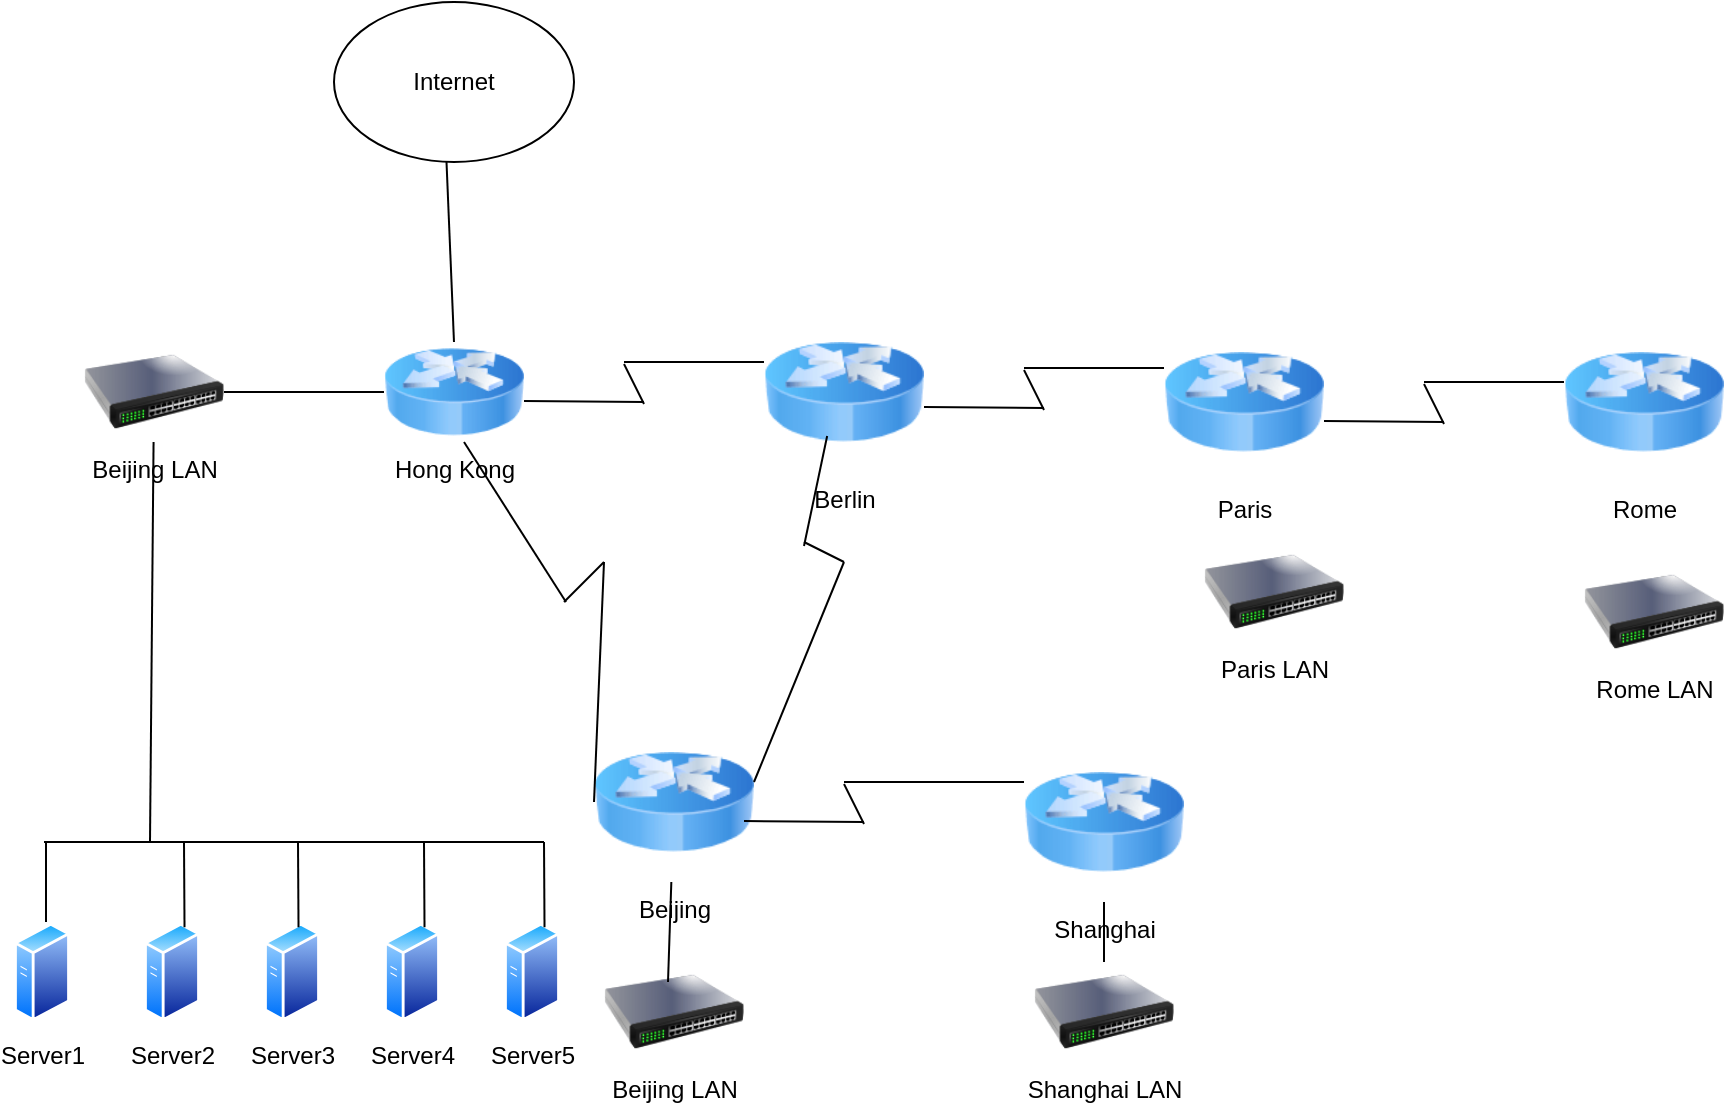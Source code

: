 <mxfile version="13.9.9" type="github">
  <diagram id="J4sxEQqpXDz7WTKowsPH" name="Page-1">
    <mxGraphModel dx="946" dy="566" grid="1" gridSize="10" guides="1" tooltips="1" connect="1" arrows="1" fold="1" page="1" pageScale="1" pageWidth="850" pageHeight="1100" math="0" shadow="0">
      <root>
        <mxCell id="0" />
        <mxCell id="1" parent="0" />
        <mxCell id="hGcN8vvp8rt8pjComexK-1" value="Hong Kong" style="image;html=1;image=img/lib/clip_art/networking/Router_Icon_128x128.png" vertex="1" parent="1">
          <mxGeometry x="220" y="180" width="70" height="50" as="geometry" />
        </mxCell>
        <mxCell id="hGcN8vvp8rt8pjComexK-2" value="Berlin" style="image;html=1;image=img/lib/clip_art/networking/Router_Icon_128x128.png" vertex="1" parent="1">
          <mxGeometry x="410" y="165" width="80" height="80" as="geometry" />
        </mxCell>
        <mxCell id="hGcN8vvp8rt8pjComexK-5" value="Beijing LAN" style="image;html=1;image=img/lib/clip_art/networking/Switch_128x128.png" vertex="1" parent="1">
          <mxGeometry x="330" y="490" width="70" height="50" as="geometry" />
        </mxCell>
        <mxCell id="hGcN8vvp8rt8pjComexK-9" value="Beijing" style="image;html=1;image=img/lib/clip_art/networking/Router_Icon_128x128.png" vertex="1" parent="1">
          <mxGeometry x="325" y="370" width="80" height="80" as="geometry" />
        </mxCell>
        <mxCell id="hGcN8vvp8rt8pjComexK-10" value="Shanghai" style="image;html=1;image=img/lib/clip_art/networking/Router_Icon_128x128.png" vertex="1" parent="1">
          <mxGeometry x="540" y="380" width="80" height="80" as="geometry" />
        </mxCell>
        <mxCell id="hGcN8vvp8rt8pjComexK-11" value="Paris" style="image;html=1;image=img/lib/clip_art/networking/Router_Icon_128x128.png" vertex="1" parent="1">
          <mxGeometry x="610" y="170" width="80" height="80" as="geometry" />
        </mxCell>
        <mxCell id="hGcN8vvp8rt8pjComexK-12" value="Rome" style="image;html=1;image=img/lib/clip_art/networking/Router_Icon_128x128.png" vertex="1" parent="1">
          <mxGeometry x="810" y="170" width="80" height="80" as="geometry" />
        </mxCell>
        <mxCell id="hGcN8vvp8rt8pjComexK-13" value="Rome LAN" style="image;html=1;image=img/lib/clip_art/networking/Switch_128x128.png" vertex="1" parent="1">
          <mxGeometry x="820" y="290" width="70" height="50" as="geometry" />
        </mxCell>
        <mxCell id="hGcN8vvp8rt8pjComexK-14" value="Paris LAN" style="image;html=1;image=img/lib/clip_art/networking/Switch_128x128.png" vertex="1" parent="1">
          <mxGeometry x="630" y="280" width="70" height="50" as="geometry" />
        </mxCell>
        <mxCell id="hGcN8vvp8rt8pjComexK-17" value="" style="endArrow=none;html=1;exitX=0.5;exitY=0;exitDx=0;exitDy=0;" edge="1" parent="1" source="hGcN8vvp8rt8pjComexK-1">
          <mxGeometry width="50" height="50" relative="1" as="geometry">
            <mxPoint x="250" y="130" as="sourcePoint" />
            <mxPoint x="250" y="60" as="targetPoint" />
          </mxGeometry>
        </mxCell>
        <mxCell id="hGcN8vvp8rt8pjComexK-18" value="Internet" style="ellipse;whiteSpace=wrap;html=1;" vertex="1" parent="1">
          <mxGeometry x="195" y="10" width="120" height="80" as="geometry" />
        </mxCell>
        <mxCell id="hGcN8vvp8rt8pjComexK-19" value="Beijing LAN" style="image;html=1;image=img/lib/clip_art/networking/Switch_128x128.png" vertex="1" parent="1">
          <mxGeometry x="70" y="180" width="70" height="50" as="geometry" />
        </mxCell>
        <mxCell id="hGcN8vvp8rt8pjComexK-20" value="Server1" style="aspect=fixed;perimeter=ellipsePerimeter;html=1;align=center;shadow=0;dashed=0;spacingTop=3;image;image=img/lib/active_directory/generic_server.svg;" vertex="1" parent="1">
          <mxGeometry x="35" y="470" width="28.0" height="50" as="geometry" />
        </mxCell>
        <mxCell id="hGcN8vvp8rt8pjComexK-21" value="Server2" style="aspect=fixed;perimeter=ellipsePerimeter;html=1;align=center;shadow=0;dashed=0;spacingTop=3;image;image=img/lib/active_directory/generic_server.svg;" vertex="1" parent="1">
          <mxGeometry x="100" y="470" width="28.0" height="50" as="geometry" />
        </mxCell>
        <mxCell id="hGcN8vvp8rt8pjComexK-22" value="Server3" style="aspect=fixed;perimeter=ellipsePerimeter;html=1;align=center;shadow=0;dashed=0;spacingTop=3;image;image=img/lib/active_directory/generic_server.svg;" vertex="1" parent="1">
          <mxGeometry x="160" y="470" width="28.0" height="50" as="geometry" />
        </mxCell>
        <mxCell id="hGcN8vvp8rt8pjComexK-23" value="Server4" style="aspect=fixed;perimeter=ellipsePerimeter;html=1;align=center;shadow=0;dashed=0;spacingTop=3;image;image=img/lib/active_directory/generic_server.svg;" vertex="1" parent="1">
          <mxGeometry x="220" y="470" width="28.0" height="50" as="geometry" />
        </mxCell>
        <mxCell id="hGcN8vvp8rt8pjComexK-24" value="Server5" style="aspect=fixed;perimeter=ellipsePerimeter;html=1;align=center;shadow=0;dashed=0;spacingTop=3;image;image=img/lib/active_directory/generic_server.svg;" vertex="1" parent="1">
          <mxGeometry x="280" y="470" width="28.0" height="50" as="geometry" />
        </mxCell>
        <mxCell id="hGcN8vvp8rt8pjComexK-25" value="" style="endArrow=none;html=1;" edge="1" parent="1">
          <mxGeometry width="50" height="50" relative="1" as="geometry">
            <mxPoint x="50" y="430" as="sourcePoint" />
            <mxPoint x="300" y="430" as="targetPoint" />
          </mxGeometry>
        </mxCell>
        <mxCell id="hGcN8vvp8rt8pjComexK-26" value="" style="endArrow=none;html=1;" edge="1" parent="1" target="hGcN8vvp8rt8pjComexK-19">
          <mxGeometry width="50" height="50" relative="1" as="geometry">
            <mxPoint x="103" y="430" as="sourcePoint" />
            <mxPoint x="70" y="360" as="targetPoint" />
          </mxGeometry>
        </mxCell>
        <mxCell id="hGcN8vvp8rt8pjComexK-27" value="" style="endArrow=none;html=1;exitX=0.5;exitY=0;exitDx=0;exitDy=0;" edge="1" parent="1">
          <mxGeometry width="50" height="50" relative="1" as="geometry">
            <mxPoint x="51" y="470" as="sourcePoint" />
            <mxPoint x="51" y="430" as="targetPoint" />
          </mxGeometry>
        </mxCell>
        <mxCell id="hGcN8vvp8rt8pjComexK-28" value="" style="endArrow=none;html=1;exitX=0.75;exitY=0;exitDx=0;exitDy=0;" edge="1" parent="1" source="hGcN8vvp8rt8pjComexK-21">
          <mxGeometry width="50" height="50" relative="1" as="geometry">
            <mxPoint x="74" y="480" as="sourcePoint" />
            <mxPoint x="120" y="430" as="targetPoint" />
          </mxGeometry>
        </mxCell>
        <mxCell id="hGcN8vvp8rt8pjComexK-29" value="" style="endArrow=none;html=1;exitX=0.75;exitY=0;exitDx=0;exitDy=0;" edge="1" parent="1">
          <mxGeometry width="50" height="50" relative="1" as="geometry">
            <mxPoint x="177.261" y="472.639" as="sourcePoint" />
            <mxPoint x="177" y="430" as="targetPoint" />
          </mxGeometry>
        </mxCell>
        <mxCell id="hGcN8vvp8rt8pjComexK-30" value="" style="endArrow=none;html=1;exitX=0.75;exitY=0;exitDx=0;exitDy=0;" edge="1" parent="1" source="hGcN8vvp8rt8pjComexK-23">
          <mxGeometry width="50" height="50" relative="1" as="geometry">
            <mxPoint x="66" y="480" as="sourcePoint" />
            <mxPoint x="240" y="430" as="targetPoint" />
          </mxGeometry>
        </mxCell>
        <mxCell id="hGcN8vvp8rt8pjComexK-31" value="" style="endArrow=none;html=1;exitX=0.75;exitY=0;exitDx=0;exitDy=0;" edge="1" parent="1" source="hGcN8vvp8rt8pjComexK-24">
          <mxGeometry width="50" height="50" relative="1" as="geometry">
            <mxPoint x="250.261" y="482.639" as="sourcePoint" />
            <mxPoint x="300" y="430" as="targetPoint" />
          </mxGeometry>
        </mxCell>
        <mxCell id="hGcN8vvp8rt8pjComexK-32" value="" style="endArrow=none;html=1;exitX=1;exitY=0.5;exitDx=0;exitDy=0;entryX=0;entryY=0.5;entryDx=0;entryDy=0;" edge="1" parent="1" source="hGcN8vvp8rt8pjComexK-19" target="hGcN8vvp8rt8pjComexK-1">
          <mxGeometry width="50" height="50" relative="1" as="geometry">
            <mxPoint x="80" y="150" as="sourcePoint" />
            <mxPoint x="130" y="100" as="targetPoint" />
          </mxGeometry>
        </mxCell>
        <mxCell id="hGcN8vvp8rt8pjComexK-36" value="" style="group" vertex="1" connectable="0" parent="1">
          <mxGeometry x="290" y="190" width="120" height="42" as="geometry" />
        </mxCell>
        <mxCell id="hGcN8vvp8rt8pjComexK-33" value="" style="endArrow=none;html=1;exitX=1;exitY=0.5;exitDx=0;exitDy=0;" edge="1" parent="hGcN8vvp8rt8pjComexK-36">
          <mxGeometry width="50" height="50" relative="1" as="geometry">
            <mxPoint y="19.5" as="sourcePoint" />
            <mxPoint x="60" y="20" as="targetPoint" />
          </mxGeometry>
        </mxCell>
        <mxCell id="hGcN8vvp8rt8pjComexK-34" value="" style="endArrow=none;html=1;" edge="1" parent="hGcN8vvp8rt8pjComexK-36">
          <mxGeometry width="50" height="50" relative="1" as="geometry">
            <mxPoint x="60" y="21" as="sourcePoint" />
            <mxPoint x="50" y="1" as="targetPoint" />
          </mxGeometry>
        </mxCell>
        <mxCell id="hGcN8vvp8rt8pjComexK-35" value="" style="endArrow=none;html=1;exitX=1;exitY=0.5;exitDx=0;exitDy=0;" edge="1" parent="hGcN8vvp8rt8pjComexK-36">
          <mxGeometry width="50" height="50" relative="1" as="geometry">
            <mxPoint x="50" as="sourcePoint" />
            <mxPoint x="120" as="targetPoint" />
          </mxGeometry>
        </mxCell>
        <mxCell id="hGcN8vvp8rt8pjComexK-37" value="" style="group" vertex="1" connectable="0" parent="1">
          <mxGeometry x="490" y="193" width="120" height="21" as="geometry" />
        </mxCell>
        <mxCell id="hGcN8vvp8rt8pjComexK-38" value="" style="endArrow=none;html=1;exitX=1;exitY=0.5;exitDx=0;exitDy=0;" edge="1" parent="hGcN8vvp8rt8pjComexK-37">
          <mxGeometry width="50" height="50" relative="1" as="geometry">
            <mxPoint y="19.5" as="sourcePoint" />
            <mxPoint x="60" y="20" as="targetPoint" />
          </mxGeometry>
        </mxCell>
        <mxCell id="hGcN8vvp8rt8pjComexK-39" value="" style="endArrow=none;html=1;" edge="1" parent="hGcN8vvp8rt8pjComexK-37">
          <mxGeometry width="50" height="50" relative="1" as="geometry">
            <mxPoint x="60" y="21" as="sourcePoint" />
            <mxPoint x="50" y="1" as="targetPoint" />
          </mxGeometry>
        </mxCell>
        <mxCell id="hGcN8vvp8rt8pjComexK-40" value="" style="endArrow=none;html=1;exitX=1;exitY=0.5;exitDx=0;exitDy=0;" edge="1" parent="hGcN8vvp8rt8pjComexK-37">
          <mxGeometry width="50" height="50" relative="1" as="geometry">
            <mxPoint x="50" as="sourcePoint" />
            <mxPoint x="120" as="targetPoint" />
          </mxGeometry>
        </mxCell>
        <mxCell id="hGcN8vvp8rt8pjComexK-41" value="" style="group" vertex="1" connectable="0" parent="1">
          <mxGeometry x="690" y="200" width="120" height="21" as="geometry" />
        </mxCell>
        <mxCell id="hGcN8vvp8rt8pjComexK-42" value="" style="endArrow=none;html=1;exitX=1;exitY=0.5;exitDx=0;exitDy=0;" edge="1" parent="hGcN8vvp8rt8pjComexK-41">
          <mxGeometry width="50" height="50" relative="1" as="geometry">
            <mxPoint y="19.5" as="sourcePoint" />
            <mxPoint x="60" y="20" as="targetPoint" />
          </mxGeometry>
        </mxCell>
        <mxCell id="hGcN8vvp8rt8pjComexK-43" value="" style="endArrow=none;html=1;" edge="1" parent="hGcN8vvp8rt8pjComexK-41">
          <mxGeometry width="50" height="50" relative="1" as="geometry">
            <mxPoint x="60" y="21" as="sourcePoint" />
            <mxPoint x="50" y="1" as="targetPoint" />
          </mxGeometry>
        </mxCell>
        <mxCell id="hGcN8vvp8rt8pjComexK-44" value="" style="endArrow=none;html=1;exitX=1;exitY=0.5;exitDx=0;exitDy=0;" edge="1" parent="hGcN8vvp8rt8pjComexK-41">
          <mxGeometry width="50" height="50" relative="1" as="geometry">
            <mxPoint x="50" as="sourcePoint" />
            <mxPoint x="120" as="targetPoint" />
          </mxGeometry>
        </mxCell>
        <mxCell id="hGcN8vvp8rt8pjComexK-46" value="" style="endArrow=none;html=1;exitX=1;exitY=0.5;exitDx=0;exitDy=0;" edge="1" parent="1">
          <mxGeometry width="50" height="50" relative="1" as="geometry">
            <mxPoint x="260" y="230" as="sourcePoint" />
            <mxPoint x="311" y="310" as="targetPoint" />
          </mxGeometry>
        </mxCell>
        <mxCell id="hGcN8vvp8rt8pjComexK-50" value="" style="endArrow=none;html=1;" edge="1" parent="1">
          <mxGeometry width="50" height="50" relative="1" as="geometry">
            <mxPoint x="330" y="290" as="sourcePoint" />
            <mxPoint x="310" y="310" as="targetPoint" />
          </mxGeometry>
        </mxCell>
        <mxCell id="hGcN8vvp8rt8pjComexK-51" value="" style="endArrow=none;html=1;exitX=1;exitY=0.5;exitDx=0;exitDy=0;entryX=0;entryY=0.5;entryDx=0;entryDy=0;" edge="1" parent="1" target="hGcN8vvp8rt8pjComexK-9">
          <mxGeometry width="50" height="50" relative="1" as="geometry">
            <mxPoint x="330" y="290" as="sourcePoint" />
            <mxPoint x="381" y="370" as="targetPoint" />
          </mxGeometry>
        </mxCell>
        <mxCell id="hGcN8vvp8rt8pjComexK-52" value="" style="endArrow=none;html=1;" edge="1" parent="1">
          <mxGeometry width="50" height="50" relative="1" as="geometry">
            <mxPoint x="430" y="282" as="sourcePoint" />
            <mxPoint x="441.579" y="227" as="targetPoint" />
          </mxGeometry>
        </mxCell>
        <mxCell id="hGcN8vvp8rt8pjComexK-53" value="" style="endArrow=none;html=1;" edge="1" parent="1">
          <mxGeometry width="50" height="50" relative="1" as="geometry">
            <mxPoint x="430" y="280" as="sourcePoint" />
            <mxPoint x="450" y="290" as="targetPoint" />
          </mxGeometry>
        </mxCell>
        <mxCell id="hGcN8vvp8rt8pjComexK-54" value="" style="endArrow=none;html=1;" edge="1" parent="1">
          <mxGeometry width="50" height="50" relative="1" as="geometry">
            <mxPoint x="405" y="400" as="sourcePoint" />
            <mxPoint x="450" y="290" as="targetPoint" />
          </mxGeometry>
        </mxCell>
        <mxCell id="hGcN8vvp8rt8pjComexK-55" value="" style="group" vertex="1" connectable="0" parent="1">
          <mxGeometry x="400" y="400" width="120" height="21" as="geometry" />
        </mxCell>
        <mxCell id="hGcN8vvp8rt8pjComexK-56" value="" style="endArrow=none;html=1;exitX=1;exitY=0.5;exitDx=0;exitDy=0;" edge="1" parent="hGcN8vvp8rt8pjComexK-55">
          <mxGeometry width="50" height="50" relative="1" as="geometry">
            <mxPoint y="19.5" as="sourcePoint" />
            <mxPoint x="60" y="20" as="targetPoint" />
          </mxGeometry>
        </mxCell>
        <mxCell id="hGcN8vvp8rt8pjComexK-57" value="" style="endArrow=none;html=1;" edge="1" parent="hGcN8vvp8rt8pjComexK-55">
          <mxGeometry width="50" height="50" relative="1" as="geometry">
            <mxPoint x="60" y="21" as="sourcePoint" />
            <mxPoint x="50" y="1" as="targetPoint" />
          </mxGeometry>
        </mxCell>
        <mxCell id="hGcN8vvp8rt8pjComexK-58" value="" style="endArrow=none;html=1;exitX=1;exitY=0.5;exitDx=0;exitDy=0;entryX=0;entryY=0.25;entryDx=0;entryDy=0;" edge="1" parent="hGcN8vvp8rt8pjComexK-55" target="hGcN8vvp8rt8pjComexK-10">
          <mxGeometry width="50" height="50" relative="1" as="geometry">
            <mxPoint x="50" as="sourcePoint" />
            <mxPoint x="120" as="targetPoint" />
          </mxGeometry>
        </mxCell>
        <mxCell id="hGcN8vvp8rt8pjComexK-59" value="Shanghai LAN" style="image;html=1;image=img/lib/clip_art/networking/Switch_128x128.png" vertex="1" parent="1">
          <mxGeometry x="545" y="490" width="70" height="50" as="geometry" />
        </mxCell>
        <mxCell id="hGcN8vvp8rt8pjComexK-60" value="" style="endArrow=none;html=1;" edge="1" parent="1" target="hGcN8vvp8rt8pjComexK-9">
          <mxGeometry width="50" height="50" relative="1" as="geometry">
            <mxPoint x="362" y="500" as="sourcePoint" />
            <mxPoint x="750" y="450" as="targetPoint" />
          </mxGeometry>
        </mxCell>
        <mxCell id="hGcN8vvp8rt8pjComexK-61" value="" style="endArrow=none;html=1;" edge="1" parent="1" source="hGcN8vvp8rt8pjComexK-59" target="hGcN8vvp8rt8pjComexK-10">
          <mxGeometry width="50" height="50" relative="1" as="geometry">
            <mxPoint x="570" y="500" as="sourcePoint" />
            <mxPoint x="620" y="450" as="targetPoint" />
          </mxGeometry>
        </mxCell>
      </root>
    </mxGraphModel>
  </diagram>
</mxfile>
